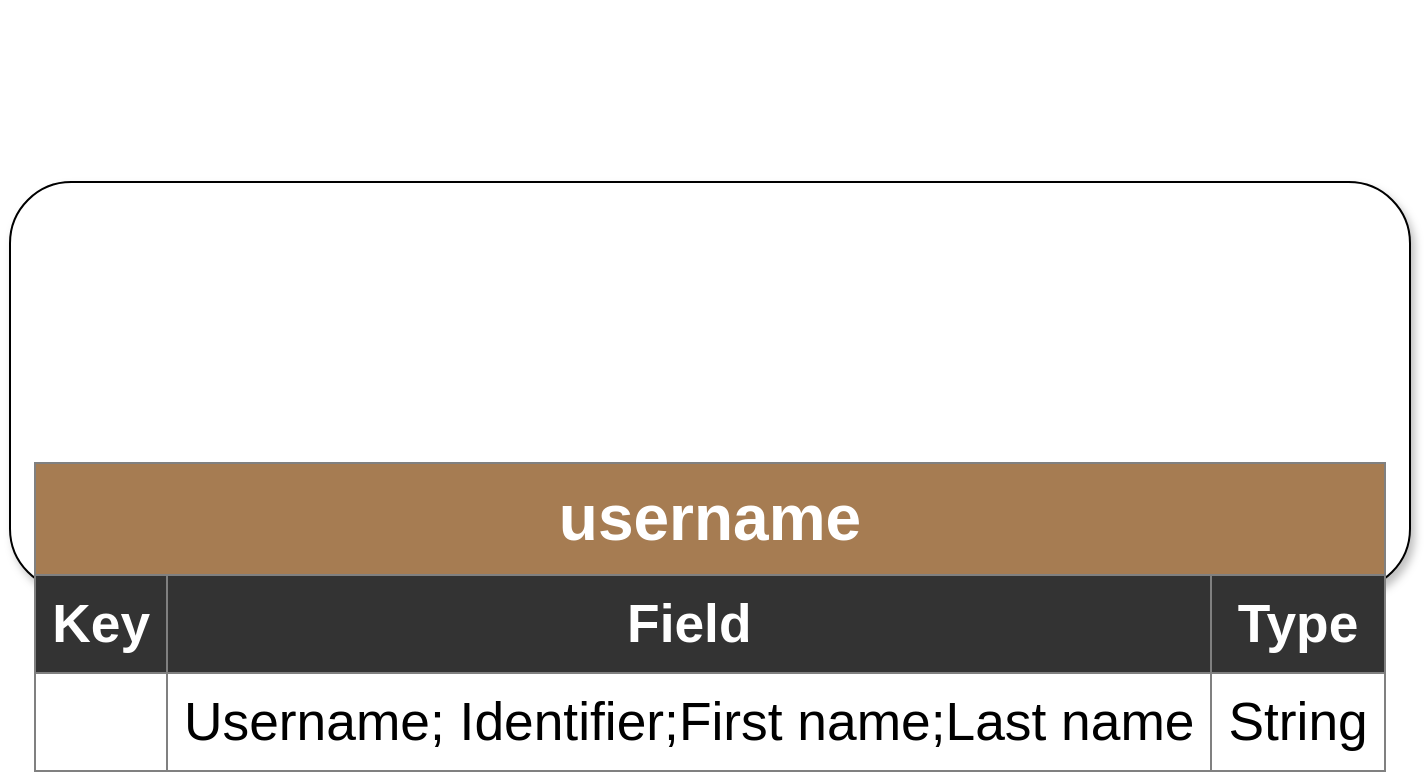 <?xml version='1.0' encoding='utf-8'?>
<mxfile><diagram name="ERD"><mxGraphModel><root><mxCell id="0" /><mxCell id="1" parent="0" /><mxCell id="100" value="&#10;&lt;div&gt;&#10;  &lt;table border=&quot;1&quot; cellpadding=&quot;8&quot; cellspacing=&quot;0&quot; style=&quot;border-collapse:collapse; font-size:20pt; min-width:540px;&quot;&gt;&#10;    &lt;tr style=&quot;background:#a67c52; color:#fff;&quot;&gt;&#10;      &lt;th colspan=&quot;3&quot; style=&quot;font-size:24pt; font-weight:bold; text-align:center;&quot;&gt;username&lt;/th&gt;&#10;    &lt;/tr&gt;&#10;    &lt;tr style=&quot;background:#333; color:#fff;&quot;&gt;&#10;      &lt;th style=&quot;font-weight:bold;&quot;&gt;Key&lt;/th&gt;&#10;      &lt;th style=&quot;font-weight:bold;&quot;&gt;Field&lt;/th&gt;&#10;      &lt;th style=&quot;font-weight:bold;&quot;&gt;Type&lt;/th&gt;&#10;    &lt;/tr&gt;&#10;&lt;tr&gt;&#10;&lt;td&gt;&lt;/td&gt;&#10;&lt;td&gt;Username; Identifier;First name;Last name&lt;/td&gt;&#10;&lt;td&gt;String&lt;/td&gt;&#10;&lt;/tr&gt;&#10;&lt;/table&gt;&lt;/div&gt;" style="html=1;whiteSpace=wrap;rounded=1;shadow=1;" vertex="1" parent="1"><mxGeometry x="450" y="250" width="700" height="204" as="geometry" /></mxCell></root></mxGraphModel></diagram></mxfile>